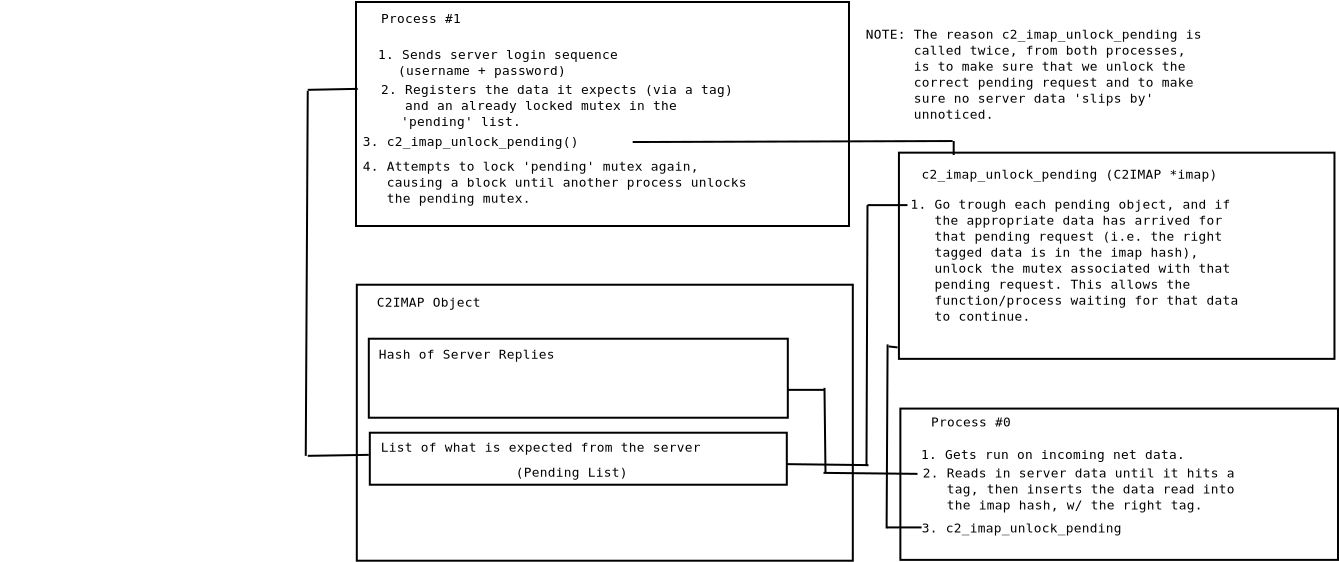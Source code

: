 <?xml version="1.0"?>
<dia:diagram xmlns:dia="http://www.lysator.liu.se/~alla/dia/">
  <dia:layer name="Background" visible="true">
    <dia:object type="Standard - Box" version="0" id="O0">
      <dia:attribute name="obj_pos">
        <dia:point val="3.15,3.8"/>
      </dia:attribute>
      <dia:attribute name="obj_bb">
        <dia:rectangle val="3.1,3.75;28,17.65"/>
      </dia:attribute>
      <dia:attribute name="elem_corner">
        <dia:point val="3.15,3.8"/>
      </dia:attribute>
      <dia:attribute name="elem_width">
        <dia:real val="24.8"/>
      </dia:attribute>
      <dia:attribute name="elem_height">
        <dia:real val="13.8"/>
      </dia:attribute>
      <dia:attribute name="show_background">
        <dia:boolean val="true"/>
      </dia:attribute>
    </dia:object>
    <dia:object type="Standard - Text" version="0" id="O1">
      <dia:attribute name="obj_pos">
        <dia:point val="5.2,4.9"/>
      </dia:attribute>
      <dia:attribute name="obj_bb">
        <dia:rectangle val="0.202,4.305;10.148,5.105"/>
      </dia:attribute>
      <dia:attribute name="text">
        <dia:composite type="text">
          <dia:attribute name="string">
            <dia:string>#       C2IMAP Object#</dia:string>
          </dia:attribute>
          <dia:attribute name="font">
            <dia:font name="Courier"/>
          </dia:attribute>
          <dia:attribute name="height">
            <dia:real val="0.8"/>
          </dia:attribute>
          <dia:attribute name="pos">
            <dia:point val="5.2,4.9"/>
          </dia:attribute>
          <dia:attribute name="color">
            <dia:color val="#000000"/>
          </dia:attribute>
          <dia:attribute name="alignment">
            <dia:enum val="1"/>
          </dia:attribute>
        </dia:composite>
      </dia:attribute>
    </dia:object>
    <dia:object type="Standard - Box" version="0" id="O2">
      <dia:attribute name="obj_pos">
        <dia:point val="3.75,6.5"/>
      </dia:attribute>
      <dia:attribute name="obj_bb">
        <dia:rectangle val="3.7,6.45;24.75,10.5"/>
      </dia:attribute>
      <dia:attribute name="elem_corner">
        <dia:point val="3.75,6.5"/>
      </dia:attribute>
      <dia:attribute name="elem_width">
        <dia:real val="20.95"/>
      </dia:attribute>
      <dia:attribute name="elem_height">
        <dia:real val="3.95"/>
      </dia:attribute>
      <dia:attribute name="show_background">
        <dia:boolean val="true"/>
      </dia:attribute>
    </dia:object>
    <dia:object type="Standard - Text" version="0" id="O3">
      <dia:attribute name="obj_pos">
        <dia:point val="4.35,6.9"/>
      </dia:attribute>
      <dia:attribute name="obj_bb">
        <dia:rectangle val="4.3,6.305;4.35,7.105"/>
      </dia:attribute>
      <dia:attribute name="text">
        <dia:composite type="text">
          <dia:attribute name="string">
            <dia:string>##</dia:string>
          </dia:attribute>
          <dia:attribute name="font">
            <dia:font name="Courier"/>
          </dia:attribute>
          <dia:attribute name="height">
            <dia:real val="0.8"/>
          </dia:attribute>
          <dia:attribute name="pos">
            <dia:point val="4.35,6.9"/>
          </dia:attribute>
          <dia:attribute name="color">
            <dia:color val="#000000"/>
          </dia:attribute>
          <dia:attribute name="alignment">
            <dia:enum val="1"/>
          </dia:attribute>
        </dia:composite>
      </dia:attribute>
    </dia:object>
    <dia:object type="Standard - Text" version="0" id="O4">
      <dia:attribute name="obj_pos">
        <dia:point val="4.45,7.5"/>
      </dia:attribute>
      <dia:attribute name="obj_bb">
        <dia:rectangle val="-6.123,6.905;14.973,7.705"/>
      </dia:attribute>
      <dia:attribute name="text">
        <dia:composite type="text">
          <dia:attribute name="string">
            <dia:string>#                     Hash of Server Replies#</dia:string>
          </dia:attribute>
          <dia:attribute name="font">
            <dia:font name="Courier"/>
          </dia:attribute>
          <dia:attribute name="height">
            <dia:real val="0.8"/>
          </dia:attribute>
          <dia:attribute name="pos">
            <dia:point val="4.45,7.5"/>
          </dia:attribute>
          <dia:attribute name="color">
            <dia:color val="#000000"/>
          </dia:attribute>
          <dia:attribute name="alignment">
            <dia:enum val="1"/>
          </dia:attribute>
        </dia:composite>
      </dia:attribute>
    </dia:object>
    <dia:object type="Standard - Box" version="0" id="O5">
      <dia:attribute name="obj_pos">
        <dia:point val="3.8,11.2"/>
      </dia:attribute>
      <dia:attribute name="obj_bb">
        <dia:rectangle val="3.75,11.15;24.7,13.85"/>
      </dia:attribute>
      <dia:attribute name="elem_corner">
        <dia:point val="3.8,11.2"/>
      </dia:attribute>
      <dia:attribute name="elem_width">
        <dia:real val="20.85"/>
      </dia:attribute>
      <dia:attribute name="elem_height">
        <dia:real val="2.6"/>
      </dia:attribute>
      <dia:attribute name="show_background">
        <dia:boolean val="true"/>
      </dia:attribute>
    </dia:object>
    <dia:object type="Standard - Text" version="0" id="O6">
      <dia:attribute name="obj_pos">
        <dia:point val="5.55,12.15"/>
      </dia:attribute>
      <dia:attribute name="obj_bb">
        <dia:rectangle val="-12.538,11.555;23.588,12.355"/>
      </dia:attribute>
      <dia:attribute name="text">
        <dia:composite type="text">
          <dia:attribute name="string">
            <dia:string>#                                  List of what is expected from the server#</dia:string>
          </dia:attribute>
          <dia:attribute name="font">
            <dia:font name="Courier"/>
          </dia:attribute>
          <dia:attribute name="height">
            <dia:real val="0.8"/>
          </dia:attribute>
          <dia:attribute name="pos">
            <dia:point val="5.55,12.15"/>
          </dia:attribute>
          <dia:attribute name="color">
            <dia:color val="#000000"/>
          </dia:attribute>
          <dia:attribute name="alignment">
            <dia:enum val="1"/>
          </dia:attribute>
        </dia:composite>
      </dia:attribute>
    </dia:object>
    <dia:object type="Standard - Text" version="0" id="O7">
      <dia:attribute name="obj_pos">
        <dia:point val="14,12.95"/>
      </dia:attribute>
      <dia:attribute name="obj_bb">
        <dia:rectangle val="13.95,12.355;14,13.155"/>
      </dia:attribute>
      <dia:attribute name="text">
        <dia:composite type="text">
          <dia:attribute name="string">
            <dia:string>##</dia:string>
          </dia:attribute>
          <dia:attribute name="font">
            <dia:font name="Courier"/>
          </dia:attribute>
          <dia:attribute name="height">
            <dia:real val="0.8"/>
          </dia:attribute>
          <dia:attribute name="pos">
            <dia:point val="14,12.95"/>
          </dia:attribute>
          <dia:attribute name="color">
            <dia:color val="#000000"/>
          </dia:attribute>
          <dia:attribute name="alignment">
            <dia:enum val="1"/>
          </dia:attribute>
        </dia:composite>
      </dia:attribute>
    </dia:object>
    <dia:object type="Standard - Text" version="0" id="O8">
      <dia:attribute name="obj_pos">
        <dia:point val="13.9,13.4"/>
      </dia:attribute>
      <dia:attribute name="obj_bb">
        <dia:rectangle val="10.406,12.805;17.394,13.605"/>
      </dia:attribute>
      <dia:attribute name="text">
        <dia:composite type="text">
          <dia:attribute name="string">
            <dia:string>#(Pending List)#</dia:string>
          </dia:attribute>
          <dia:attribute name="font">
            <dia:font name="Courier"/>
          </dia:attribute>
          <dia:attribute name="height">
            <dia:real val="0.8"/>
          </dia:attribute>
          <dia:attribute name="pos">
            <dia:point val="13.9,13.4"/>
          </dia:attribute>
          <dia:attribute name="color">
            <dia:color val="#000000"/>
          </dia:attribute>
          <dia:attribute name="alignment">
            <dia:enum val="1"/>
          </dia:attribute>
        </dia:composite>
      </dia:attribute>
    </dia:object>
    <dia:object type="Standard - Box" version="0" id="O9">
      <dia:attribute name="obj_pos">
        <dia:point val="3.109,-10.336"/>
      </dia:attribute>
      <dia:attribute name="obj_bb">
        <dia:rectangle val="3.059,-10.386;27.809,0.914"/>
      </dia:attribute>
      <dia:attribute name="elem_corner">
        <dia:point val="3.109,-10.336"/>
      </dia:attribute>
      <dia:attribute name="elem_width">
        <dia:real val="24.65"/>
      </dia:attribute>
      <dia:attribute name="elem_height">
        <dia:real val="11.2"/>
      </dia:attribute>
      <dia:attribute name="show_background">
        <dia:boolean val="true"/>
      </dia:attribute>
    </dia:object>
    <dia:object type="Standard - Text" version="0" id="O10">
      <dia:attribute name="obj_pos">
        <dia:point val="6.359,-9.286"/>
      </dia:attribute>
      <dia:attribute name="obj_bb">
        <dia:rectangle val="3.785,-9.881;8.883,-9.081"/>
      </dia:attribute>
      <dia:attribute name="text">
        <dia:composite type="text">
          <dia:attribute name="string">
            <dia:string>#Process #1#</dia:string>
          </dia:attribute>
          <dia:attribute name="font">
            <dia:font name="Courier"/>
          </dia:attribute>
          <dia:attribute name="height">
            <dia:real val="0.8"/>
          </dia:attribute>
          <dia:attribute name="pos">
            <dia:point val="6.359,-9.286"/>
          </dia:attribute>
          <dia:attribute name="color">
            <dia:color val="#000000"/>
          </dia:attribute>
          <dia:attribute name="alignment">
            <dia:enum val="1"/>
          </dia:attribute>
        </dia:composite>
      </dia:attribute>
    </dia:object>
    <dia:object type="Standard - Text" version="0" id="O11">
      <dia:attribute name="obj_pos">
        <dia:point val="7.409,-7.486"/>
      </dia:attribute>
      <dia:attribute name="obj_bb">
        <dia:rectangle val="-3.891,-8.081;18.66,-6.481"/>
      </dia:attribute>
      <dia:attribute name="text">
        <dia:composite type="text">
          <dia:attribute name="string">
            <dia:string>#               1. Sends server login sequence 
          (username + password)#</dia:string>
          </dia:attribute>
          <dia:attribute name="font">
            <dia:font name="Courier"/>
          </dia:attribute>
          <dia:attribute name="height">
            <dia:real val="0.8"/>
          </dia:attribute>
          <dia:attribute name="pos">
            <dia:point val="7.409,-7.486"/>
          </dia:attribute>
          <dia:attribute name="color">
            <dia:color val="#000000"/>
          </dia:attribute>
          <dia:attribute name="alignment">
            <dia:enum val="1"/>
          </dia:attribute>
        </dia:composite>
      </dia:attribute>
    </dia:object>
    <dia:object type="Standard - Text" version="0" id="O12">
      <dia:attribute name="obj_pos">
        <dia:point val="8.359,-5.736"/>
      </dia:attribute>
      <dia:attribute name="obj_bb">
        <dia:rectangle val="-8.759,-6.331;25.427,-3.931"/>
      </dia:attribute>
      <dia:attribute name="text">
        <dia:composite type="text">
          <dia:attribute name="string">
            <dia:string>#                         2. Registers the data it expects (via a tag) 
                     and an already locked mutex in the 
&apos;pending&apos; list.#</dia:string>
          </dia:attribute>
          <dia:attribute name="font">
            <dia:font name="Courier"/>
          </dia:attribute>
          <dia:attribute name="height">
            <dia:real val="0.8"/>
          </dia:attribute>
          <dia:attribute name="pos">
            <dia:point val="8.359,-5.736"/>
          </dia:attribute>
          <dia:attribute name="color">
            <dia:color val="#000000"/>
          </dia:attribute>
          <dia:attribute name="alignment">
            <dia:enum val="1"/>
          </dia:attribute>
        </dia:composite>
      </dia:attribute>
    </dia:object>
    <dia:object type="Standard - Line" version="0" id="O13">
      <dia:attribute name="obj_pos">
        <dia:point val="3.197,-5.994"/>
      </dia:attribute>
      <dia:attribute name="obj_bb">
        <dia:rectangle val="0.647,-6.044;3.247,-5.894"/>
      </dia:attribute>
      <dia:attribute name="conn_endpoints">
        <dia:point val="3.197,-5.994"/>
        <dia:point val="0.697,-5.944"/>
      </dia:attribute>
      <dia:attribute name="numcp">
        <dia:int val="1"/>
      </dia:attribute>
    </dia:object>
    <dia:object type="Standard - Line" version="0" id="O14">
      <dia:attribute name="obj_pos">
        <dia:point val="0.697,-5.894"/>
      </dia:attribute>
      <dia:attribute name="obj_bb">
        <dia:rectangle val="0.547,-5.944;0.747,12.406"/>
      </dia:attribute>
      <dia:attribute name="conn_endpoints">
        <dia:point val="0.697,-5.894"/>
        <dia:point val="0.597,12.356"/>
      </dia:attribute>
      <dia:attribute name="numcp">
        <dia:int val="1"/>
      </dia:attribute>
    </dia:object>
    <dia:object type="Standard - Line" version="0" id="O15">
      <dia:attribute name="obj_pos">
        <dia:point val="0.697,12.356"/>
      </dia:attribute>
      <dia:attribute name="obj_bb">
        <dia:rectangle val="0.647,12.256;3.797,12.406"/>
      </dia:attribute>
      <dia:attribute name="conn_endpoints">
        <dia:point val="0.697,12.356"/>
        <dia:point val="3.747,12.306"/>
      </dia:attribute>
      <dia:attribute name="numcp">
        <dia:int val="1"/>
      </dia:attribute>
    </dia:object>
    <dia:object type="Standard - Text" version="0" id="O16">
      <dia:attribute name="obj_pos">
        <dia:point val="3.647,-1.894"/>
      </dia:attribute>
      <dia:attribute name="obj_bb">
        <dia:rectangle val="-19.531,-2.488;26.775,-0.088"/>
      </dia:attribute>
      <dia:attribute name="text">
        <dia:composite type="text">
          <dia:attribute name="string">
            <dia:string>#                                          4. Attempts to lock &apos;pending&apos; mutex again, 
                                                  causing a block until another process unlocks
                       the pending mutex.#</dia:string>
          </dia:attribute>
          <dia:attribute name="font">
            <dia:font name="Courier"/>
          </dia:attribute>
          <dia:attribute name="height">
            <dia:real val="0.8"/>
          </dia:attribute>
          <dia:attribute name="pos">
            <dia:point val="3.647,-1.894"/>
          </dia:attribute>
          <dia:attribute name="color">
            <dia:color val="#000000"/>
          </dia:attribute>
          <dia:attribute name="alignment">
            <dia:enum val="1"/>
          </dia:attribute>
        </dia:composite>
      </dia:attribute>
    </dia:object>
    <dia:object type="Standard - Box" version="0" id="O17">
      <dia:attribute name="obj_pos">
        <dia:point val="30.328,9.993"/>
      </dia:attribute>
      <dia:attribute name="obj_bb">
        <dia:rectangle val="30.278,9.943;52.26,17.608"/>
      </dia:attribute>
      <dia:attribute name="elem_corner">
        <dia:point val="30.328,9.993"/>
      </dia:attribute>
      <dia:attribute name="elem_width">
        <dia:real val="21.881"/>
      </dia:attribute>
      <dia:attribute name="elem_height">
        <dia:real val="7.565"/>
      </dia:attribute>
      <dia:attribute name="show_background">
        <dia:boolean val="true"/>
      </dia:attribute>
    </dia:object>
    <dia:object type="Standard - Text" version="0" id="O18">
      <dia:attribute name="obj_pos">
        <dia:point val="33.859,10.893"/>
      </dia:attribute>
      <dia:attribute name="obj_bb">
        <dia:rectangle val="31.285,10.298;36.383,11.098"/>
      </dia:attribute>
      <dia:attribute name="text">
        <dia:composite type="text">
          <dia:attribute name="string">
            <dia:string>#Process #0#</dia:string>
          </dia:attribute>
          <dia:attribute name="font">
            <dia:font name="Courier"/>
          </dia:attribute>
          <dia:attribute name="height">
            <dia:real val="0.8"/>
          </dia:attribute>
          <dia:attribute name="pos">
            <dia:point val="33.859,10.893"/>
          </dia:attribute>
          <dia:attribute name="color">
            <dia:color val="#000000"/>
          </dia:attribute>
          <dia:attribute name="alignment">
            <dia:enum val="1"/>
          </dia:attribute>
        </dia:composite>
      </dia:attribute>
    </dia:object>
    <dia:object type="Standard - Text" version="0" id="O19">
      <dia:attribute name="obj_pos">
        <dia:point val="31.356,12.508"/>
      </dia:attribute>
      <dia:attribute name="obj_bb">
        <dia:rectangle val="15.208,11.914;47.455,12.713"/>
      </dia:attribute>
      <dia:attribute name="text">
        <dia:composite type="text">
          <dia:attribute name="string">
            <dia:string>#                                 1. Gets run on incoming net data.#</dia:string>
          </dia:attribute>
          <dia:attribute name="font">
            <dia:font name="Courier"/>
          </dia:attribute>
          <dia:attribute name="height">
            <dia:real val="0.8"/>
          </dia:attribute>
          <dia:attribute name="pos">
            <dia:point val="31.356,12.508"/>
          </dia:attribute>
          <dia:attribute name="color">
            <dia:color val="#000000"/>
          </dia:attribute>
          <dia:attribute name="alignment">
            <dia:enum val="1"/>
          </dia:attribute>
        </dia:composite>
      </dia:attribute>
    </dia:object>
    <dia:object type="Standard - Text" version="0" id="O20">
      <dia:attribute name="obj_pos">
        <dia:point val="33.206,6.508"/>
      </dia:attribute>
      <dia:attribute name="obj_bb">
        <dia:rectangle val="33.156,5.914;33.206,6.714"/>
      </dia:attribute>
      <dia:attribute name="text">
        <dia:composite type="text">
          <dia:attribute name="string">
            <dia:string>##</dia:string>
          </dia:attribute>
          <dia:attribute name="font">
            <dia:font name="Courier"/>
          </dia:attribute>
          <dia:attribute name="height">
            <dia:real val="0.8"/>
          </dia:attribute>
          <dia:attribute name="pos">
            <dia:point val="33.206,6.508"/>
          </dia:attribute>
          <dia:attribute name="color">
            <dia:color val="#000000"/>
          </dia:attribute>
          <dia:attribute name="alignment">
            <dia:enum val="1"/>
          </dia:attribute>
        </dia:composite>
      </dia:attribute>
    </dia:object>
    <dia:object type="Standard - Text" version="0" id="O21">
      <dia:attribute name="obj_pos">
        <dia:point val="32.506,7.958"/>
      </dia:attribute>
      <dia:attribute name="obj_bb">
        <dia:rectangle val="32.456,7.364;32.506,8.164"/>
      </dia:attribute>
      <dia:attribute name="text">
        <dia:composite type="text">
          <dia:attribute name="string">
            <dia:string>##</dia:string>
          </dia:attribute>
          <dia:attribute name="font">
            <dia:font name="Courier"/>
          </dia:attribute>
          <dia:attribute name="height">
            <dia:real val="0.8"/>
          </dia:attribute>
          <dia:attribute name="pos">
            <dia:point val="32.506,7.958"/>
          </dia:attribute>
          <dia:attribute name="color">
            <dia:color val="#000000"/>
          </dia:attribute>
          <dia:attribute name="alignment">
            <dia:enum val="1"/>
          </dia:attribute>
        </dia:composite>
      </dia:attribute>
    </dia:object>
    <dia:object type="Standard - Text" version="0" id="O22">
      <dia:attribute name="obj_pos">
        <dia:point val="31.65,13.441"/>
      </dia:attribute>
      <dia:attribute name="obj_bb">
        <dia:rectangle val="12.4,12.847;50.9,15.246"/>
      </dia:attribute>
      <dia:attribute name="text">
        <dia:composite type="text">
          <dia:attribute name="string">
            <dia:string>#                                       2. Reads in server data until it hits a 
                                         tag, then inserts the data read into
                                     the imap hash, w/ the right tag.#</dia:string>
          </dia:attribute>
          <dia:attribute name="font">
            <dia:font name="Courier"/>
          </dia:attribute>
          <dia:attribute name="height">
            <dia:real val="0.8"/>
          </dia:attribute>
          <dia:attribute name="pos">
            <dia:point val="31.65,13.441"/>
          </dia:attribute>
          <dia:attribute name="color">
            <dia:color val="#000000"/>
          </dia:attribute>
          <dia:attribute name="alignment">
            <dia:enum val="1"/>
          </dia:attribute>
        </dia:composite>
      </dia:attribute>
    </dia:object>
    <dia:object type="Standard - Text" version="0" id="O23">
      <dia:attribute name="obj_pos">
        <dia:point val="42.356,15.758"/>
      </dia:attribute>
      <dia:attribute name="obj_bb">
        <dia:rectangle val="42.306,15.164;42.356,15.963"/>
      </dia:attribute>
      <dia:attribute name="text">
        <dia:composite type="text">
          <dia:attribute name="string">
            <dia:string>##</dia:string>
          </dia:attribute>
          <dia:attribute name="font">
            <dia:font name="Courier"/>
          </dia:attribute>
          <dia:attribute name="height">
            <dia:real val="0.8"/>
          </dia:attribute>
          <dia:attribute name="pos">
            <dia:point val="42.356,15.758"/>
          </dia:attribute>
          <dia:attribute name="color">
            <dia:color val="#000000"/>
          </dia:attribute>
          <dia:attribute name="alignment">
            <dia:enum val="1"/>
          </dia:attribute>
        </dia:composite>
      </dia:attribute>
    </dia:object>
    <dia:object type="Standard - Box" version="0" id="O24">
      <dia:attribute name="obj_pos">
        <dia:point val="30.256,-2.803"/>
      </dia:attribute>
      <dia:attribute name="obj_bb">
        <dia:rectangle val="30.206,-2.853;52.084,7.557"/>
      </dia:attribute>
      <dia:attribute name="elem_corner">
        <dia:point val="30.256,-2.803"/>
      </dia:attribute>
      <dia:attribute name="elem_width">
        <dia:real val="21.777"/>
      </dia:attribute>
      <dia:attribute name="elem_height">
        <dia:real val="10.31"/>
      </dia:attribute>
      <dia:attribute name="show_background">
        <dia:boolean val="true"/>
      </dia:attribute>
    </dia:object>
    <dia:object type="Standard - Line" version="0" id="O25">
      <dia:attribute name="obj_pos">
        <dia:point val="31.184,13.257"/>
      </dia:attribute>
      <dia:attribute name="obj_bb">
        <dia:rectangle val="26.434,13.157;31.234,13.307"/>
      </dia:attribute>
      <dia:attribute name="conn_endpoints">
        <dia:point val="31.184,13.257"/>
        <dia:point val="26.484,13.207"/>
      </dia:attribute>
      <dia:attribute name="numcp">
        <dia:int val="1"/>
      </dia:attribute>
    </dia:object>
    <dia:object type="Standard - Line" version="0" id="O26">
      <dia:attribute name="obj_pos">
        <dia:point val="26.584,13.207"/>
      </dia:attribute>
      <dia:attribute name="obj_bb">
        <dia:rectangle val="26.484,8.907;26.634,13.257"/>
      </dia:attribute>
      <dia:attribute name="conn_endpoints">
        <dia:point val="26.584,13.207"/>
        <dia:point val="26.534,8.957"/>
      </dia:attribute>
      <dia:attribute name="numcp">
        <dia:int val="1"/>
      </dia:attribute>
    </dia:object>
    <dia:object type="Standard - Line" version="0" id="O27">
      <dia:attribute name="obj_pos">
        <dia:point val="26.534,9.057"/>
      </dia:attribute>
      <dia:attribute name="obj_bb">
        <dia:rectangle val="24.634,9.007;26.584,9.107"/>
      </dia:attribute>
      <dia:attribute name="conn_endpoints">
        <dia:point val="26.534,9.057"/>
        <dia:point val="24.684,9.057"/>
      </dia:attribute>
      <dia:attribute name="numcp">
        <dia:int val="1"/>
      </dia:attribute>
    </dia:object>
    <dia:object type="Standard - Text" version="0" id="O28">
      <dia:attribute name="obj_pos">
        <dia:point val="33.584,-1.493"/>
      </dia:attribute>
      <dia:attribute name="obj_bb">
        <dia:rectangle val="18.163,-2.087;48.955,-1.287"/>
      </dia:attribute>
      <dia:attribute name="text">
        <dia:composite type="text">
          <dia:attribute name="string">
            <dia:string>#                          c2_imap_unlock_pending (C2IMAP *imap)#</dia:string>
          </dia:attribute>
          <dia:attribute name="font">
            <dia:font name="Courier"/>
          </dia:attribute>
          <dia:attribute name="height">
            <dia:real val="0.8"/>
          </dia:attribute>
          <dia:attribute name="pos">
            <dia:point val="33.584,-1.493"/>
          </dia:attribute>
          <dia:attribute name="color">
            <dia:color val="#000000"/>
          </dia:attribute>
          <dia:attribute name="alignment">
            <dia:enum val="1"/>
          </dia:attribute>
        </dia:composite>
      </dia:attribute>
    </dia:object>
    <dia:object type="Standard - Text" version="0" id="O29">
      <dia:attribute name="obj_pos">
        <dia:point val="31.034,0.007"/>
      </dia:attribute>
      <dia:attribute name="obj_bb">
        <dia:rectangle val="9.795,-0.587;52.223,5.813"/>
      </dia:attribute>
      <dia:attribute name="text">
        <dia:composite type="text">
          <dia:attribute name="string">
            <dia:string>#                                        1. Go trough each pending object, and if 
                                          the appropriate data has arrived for 
                                          that pending request (i.e. the right 
                                       tagged data is in the imap hash), 
                                              unlock the mutex associated with that    
                                      pending request. This allows the 
                                           function/process waiting for that data
                 to continue.#</dia:string>
          </dia:attribute>
          <dia:attribute name="font">
            <dia:font name="Courier"/>
          </dia:attribute>
          <dia:attribute name="height">
            <dia:real val="0.8"/>
          </dia:attribute>
          <dia:attribute name="pos">
            <dia:point val="31.034,0.007"/>
          </dia:attribute>
          <dia:attribute name="color">
            <dia:color val="#000000"/>
          </dia:attribute>
          <dia:attribute name="alignment">
            <dia:enum val="1"/>
          </dia:attribute>
        </dia:composite>
      </dia:attribute>
    </dia:object>
    <dia:object type="Standard - Line" version="0" id="O30">
      <dia:attribute name="obj_pos">
        <dia:point val="30.684,-0.18"/>
      </dia:attribute>
      <dia:attribute name="obj_bb">
        <dia:rectangle val="28.634,-0.23;30.734,-0.13"/>
      </dia:attribute>
      <dia:attribute name="conn_endpoints">
        <dia:point val="30.684,-0.18"/>
        <dia:point val="28.684,-0.18"/>
      </dia:attribute>
      <dia:attribute name="numcp">
        <dia:int val="1"/>
      </dia:attribute>
    </dia:object>
    <dia:object type="Standard - Line" version="0" id="O31">
      <dia:attribute name="obj_pos">
        <dia:point val="28.684,-0.18"/>
      </dia:attribute>
      <dia:attribute name="obj_bb">
        <dia:rectangle val="28.584,-0.23;28.734,12.92"/>
      </dia:attribute>
      <dia:attribute name="conn_endpoints">
        <dia:point val="28.684,-0.18"/>
        <dia:point val="28.634,12.87"/>
      </dia:attribute>
      <dia:attribute name="numcp">
        <dia:int val="1"/>
      </dia:attribute>
    </dia:object>
    <dia:object type="Standard - Line" version="0" id="O32">
      <dia:attribute name="obj_pos">
        <dia:point val="28.734,12.82"/>
      </dia:attribute>
      <dia:attribute name="obj_bb">
        <dia:rectangle val="24.584,12.72;28.784,12.87"/>
      </dia:attribute>
      <dia:attribute name="conn_endpoints">
        <dia:point val="28.734,12.82"/>
        <dia:point val="24.634,12.77"/>
      </dia:attribute>
      <dia:attribute name="numcp">
        <dia:int val="1"/>
      </dia:attribute>
    </dia:object>
    <dia:object type="Standard - Text" version="0" id="O33">
      <dia:attribute name="obj_pos">
        <dia:point val="3.444,-3.135"/>
      </dia:attribute>
      <dia:attribute name="obj_bb">
        <dia:rectangle val="-9.795,-3.73;16.634,-2.93"/>
      </dia:attribute>
      <dia:attribute name="text">
        <dia:composite type="text">
          <dia:attribute name="string">
            <dia:string>#                           3. c2_imap_unlock_pending()#</dia:string>
          </dia:attribute>
          <dia:attribute name="font">
            <dia:font name="Courier"/>
          </dia:attribute>
          <dia:attribute name="height">
            <dia:real val="0.8"/>
          </dia:attribute>
          <dia:attribute name="pos">
            <dia:point val="3.444,-3.135"/>
          </dia:attribute>
          <dia:attribute name="color">
            <dia:color val="#000000"/>
          </dia:attribute>
          <dia:attribute name="alignment">
            <dia:enum val="1"/>
          </dia:attribute>
        </dia:composite>
      </dia:attribute>
    </dia:object>
    <dia:object type="Standard - Line" version="0" id="O34">
      <dia:attribute name="obj_pos">
        <dia:point val="16.944,-3.335"/>
      </dia:attribute>
      <dia:attribute name="obj_bb">
        <dia:rectangle val="16.894,-3.435;32.994,-3.285"/>
      </dia:attribute>
      <dia:attribute name="conn_endpoints">
        <dia:point val="16.944,-3.335"/>
        <dia:point val="32.944,-3.385"/>
      </dia:attribute>
      <dia:attribute name="numcp">
        <dia:int val="1"/>
      </dia:attribute>
    </dia:object>
    <dia:object type="Standard - Line" version="0" id="O35">
      <dia:attribute name="obj_pos">
        <dia:point val="32.994,-3.385"/>
      </dia:attribute>
      <dia:attribute name="obj_bb">
        <dia:rectangle val="32.944,-3.435;33.044,-2.635"/>
      </dia:attribute>
      <dia:attribute name="conn_endpoints">
        <dia:point val="32.994,-3.385"/>
        <dia:point val="32.994,-2.685"/>
      </dia:attribute>
      <dia:attribute name="numcp">
        <dia:int val="1"/>
      </dia:attribute>
    </dia:object>
    <dia:object type="Standard - Text" version="0" id="O36">
      <dia:attribute name="obj_pos">
        <dia:point val="31.39,16.185"/>
      </dia:attribute>
      <dia:attribute name="obj_bb">
        <dia:rectangle val="19.119,15.59;43.609,16.39"/>
      </dia:attribute>
      <dia:attribute name="text">
        <dia:composite type="text">
          <dia:attribute name="string">
            <dia:string>#                         3. c2_imap_unlock_pending#</dia:string>
          </dia:attribute>
          <dia:attribute name="font">
            <dia:font name="Courier"/>
          </dia:attribute>
          <dia:attribute name="height">
            <dia:real val="0.8"/>
          </dia:attribute>
          <dia:attribute name="pos">
            <dia:point val="31.39,16.185"/>
          </dia:attribute>
          <dia:attribute name="color">
            <dia:color val="#000000"/>
          </dia:attribute>
          <dia:attribute name="alignment">
            <dia:enum val="1"/>
          </dia:attribute>
        </dia:composite>
      </dia:attribute>
    </dia:object>
    <dia:object type="Standard - Line" version="0" id="O37">
      <dia:attribute name="obj_pos">
        <dia:point val="31.39,15.935"/>
      </dia:attribute>
      <dia:attribute name="obj_bb">
        <dia:rectangle val="29.59,15.885;31.439,15.985"/>
      </dia:attribute>
      <dia:attribute name="conn_endpoints">
        <dia:point val="31.39,15.935"/>
        <dia:point val="29.64,15.935"/>
      </dia:attribute>
      <dia:attribute name="numcp">
        <dia:int val="1"/>
      </dia:attribute>
    </dia:object>
    <dia:object type="Standard - Line" version="0" id="O38">
      <dia:attribute name="obj_pos">
        <dia:point val="29.64,15.985"/>
      </dia:attribute>
      <dia:attribute name="obj_bb">
        <dia:rectangle val="29.59,6.735;29.739,16.035"/>
      </dia:attribute>
      <dia:attribute name="conn_endpoints">
        <dia:point val="29.64,15.985"/>
        <dia:point val="29.689,6.785"/>
      </dia:attribute>
      <dia:attribute name="numcp">
        <dia:int val="1"/>
      </dia:attribute>
    </dia:object>
    <dia:object type="Standard - Line" version="0" id="O39">
      <dia:attribute name="obj_pos">
        <dia:point val="29.739,6.885"/>
      </dia:attribute>
      <dia:attribute name="obj_bb">
        <dia:rectangle val="29.69,6.835;30.239,6.985"/>
      </dia:attribute>
      <dia:attribute name="conn_endpoints">
        <dia:point val="29.739,6.885"/>
        <dia:point val="30.189,6.935"/>
      </dia:attribute>
      <dia:attribute name="numcp">
        <dia:int val="1"/>
      </dia:attribute>
    </dia:object>
    <dia:object type="Standard - Text" version="0" id="O40">
      <dia:attribute name="obj_pos">
        <dia:point val="15.7,13.191"/>
      </dia:attribute>
      <dia:attribute name="obj_bb">
        <dia:rectangle val="15.65,12.597;15.7,13.396"/>
      </dia:attribute>
      <dia:attribute name="text">
        <dia:composite type="text">
          <dia:attribute name="string">
            <dia:string>##</dia:string>
          </dia:attribute>
          <dia:attribute name="font">
            <dia:font name="Courier"/>
          </dia:attribute>
          <dia:attribute name="height">
            <dia:real val="0.8"/>
          </dia:attribute>
          <dia:attribute name="pos">
            <dia:point val="15.7,13.191"/>
          </dia:attribute>
          <dia:attribute name="color">
            <dia:color val="#000000"/>
          </dia:attribute>
          <dia:attribute name="alignment">
            <dia:enum val="1"/>
          </dia:attribute>
        </dia:composite>
      </dia:attribute>
    </dia:object>
    <dia:object type="Standard - Text" version="0" id="O41">
      <dia:attribute name="obj_pos">
        <dia:point val="29.591,-8.501"/>
      </dia:attribute>
      <dia:attribute name="obj_bb">
        <dia:rectangle val="10.342,-9.096;48.841,-2.696"/>
      </dia:attribute>
      <dia:attribute name="text">
        <dia:composite type="text">
          <dia:attribute name="string">
            <dia:string>#                                     NOTE: The reason c2_imap_unlock_pending is
                                         called twice, from both processes,
                                         is to make sure that we unlock the
                                          correct pending request and to make
                                      sure no server data &apos;slips by&apos; 
                 unnoticed.

#</dia:string>
          </dia:attribute>
          <dia:attribute name="font">
            <dia:font name="Courier"/>
          </dia:attribute>
          <dia:attribute name="height">
            <dia:real val="0.8"/>
          </dia:attribute>
          <dia:attribute name="pos">
            <dia:point val="29.591,-8.501"/>
          </dia:attribute>
          <dia:attribute name="color">
            <dia:color val="#000000"/>
          </dia:attribute>
          <dia:attribute name="alignment">
            <dia:enum val="1"/>
          </dia:attribute>
        </dia:composite>
      </dia:attribute>
    </dia:object>
  </dia:layer>
</dia:diagram>
